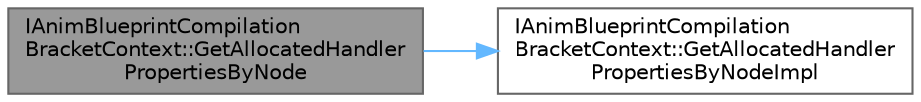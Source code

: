 digraph "IAnimBlueprintCompilationBracketContext::GetAllocatedHandlerPropertiesByNode"
{
 // INTERACTIVE_SVG=YES
 // LATEX_PDF_SIZE
  bgcolor="transparent";
  edge [fontname=Helvetica,fontsize=10,labelfontname=Helvetica,labelfontsize=10];
  node [fontname=Helvetica,fontsize=10,shape=box,height=0.2,width=0.4];
  rankdir="LR";
  Node1 [id="Node000001",label="IAnimBlueprintCompilation\lBracketContext::GetAllocatedHandler\lPropertiesByNode",height=0.2,width=0.4,color="gray40", fillcolor="grey60", style="filled", fontcolor="black",tooltip=" "];
  Node1 -> Node2 [id="edge1_Node000001_Node000002",color="steelblue1",style="solid",tooltip=" "];
  Node2 [id="Node000002",label="IAnimBlueprintCompilation\lBracketContext::GetAllocatedHandler\lPropertiesByNodeImpl",height=0.2,width=0.4,color="grey40", fillcolor="white", style="filled",URL="$d2/d1c/classIAnimBlueprintCompilationBracketContext.html#ab458abc16e5e25891487bf9c9170412d",tooltip=" "];
}
